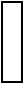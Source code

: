 <mxfile version="21.6.3" type="device">
  <diagram name="Page-1" id="2YBvvXClWsGukQMizWep">
    <mxGraphModel dx="472" dy="750" grid="1" gridSize="10" guides="1" tooltips="1" connect="1" arrows="1" fold="1" page="1" pageScale="1" pageWidth="850" pageHeight="1100" math="0" shadow="0">
      <root>
        <mxCell id="0" />
        <mxCell id="1" parent="0" />
        <mxCell id="L7D6NMnF-Ht95DWgGyaa-19" value="" style="html=1;points=[];perimeter=orthogonalPerimeter;outlineConnect=0;targetShapes=umlLifeline;portConstraint=eastwest;newEdgeStyle={&quot;edgeStyle&quot;:&quot;elbowEdgeStyle&quot;,&quot;elbow&quot;:&quot;vertical&quot;,&quot;curved&quot;:0,&quot;rounded&quot;:0};" vertex="1" parent="1">
          <mxGeometry x="240" y="570" width="10" height="40" as="geometry" />
        </mxCell>
      </root>
    </mxGraphModel>
  </diagram>
</mxfile>
